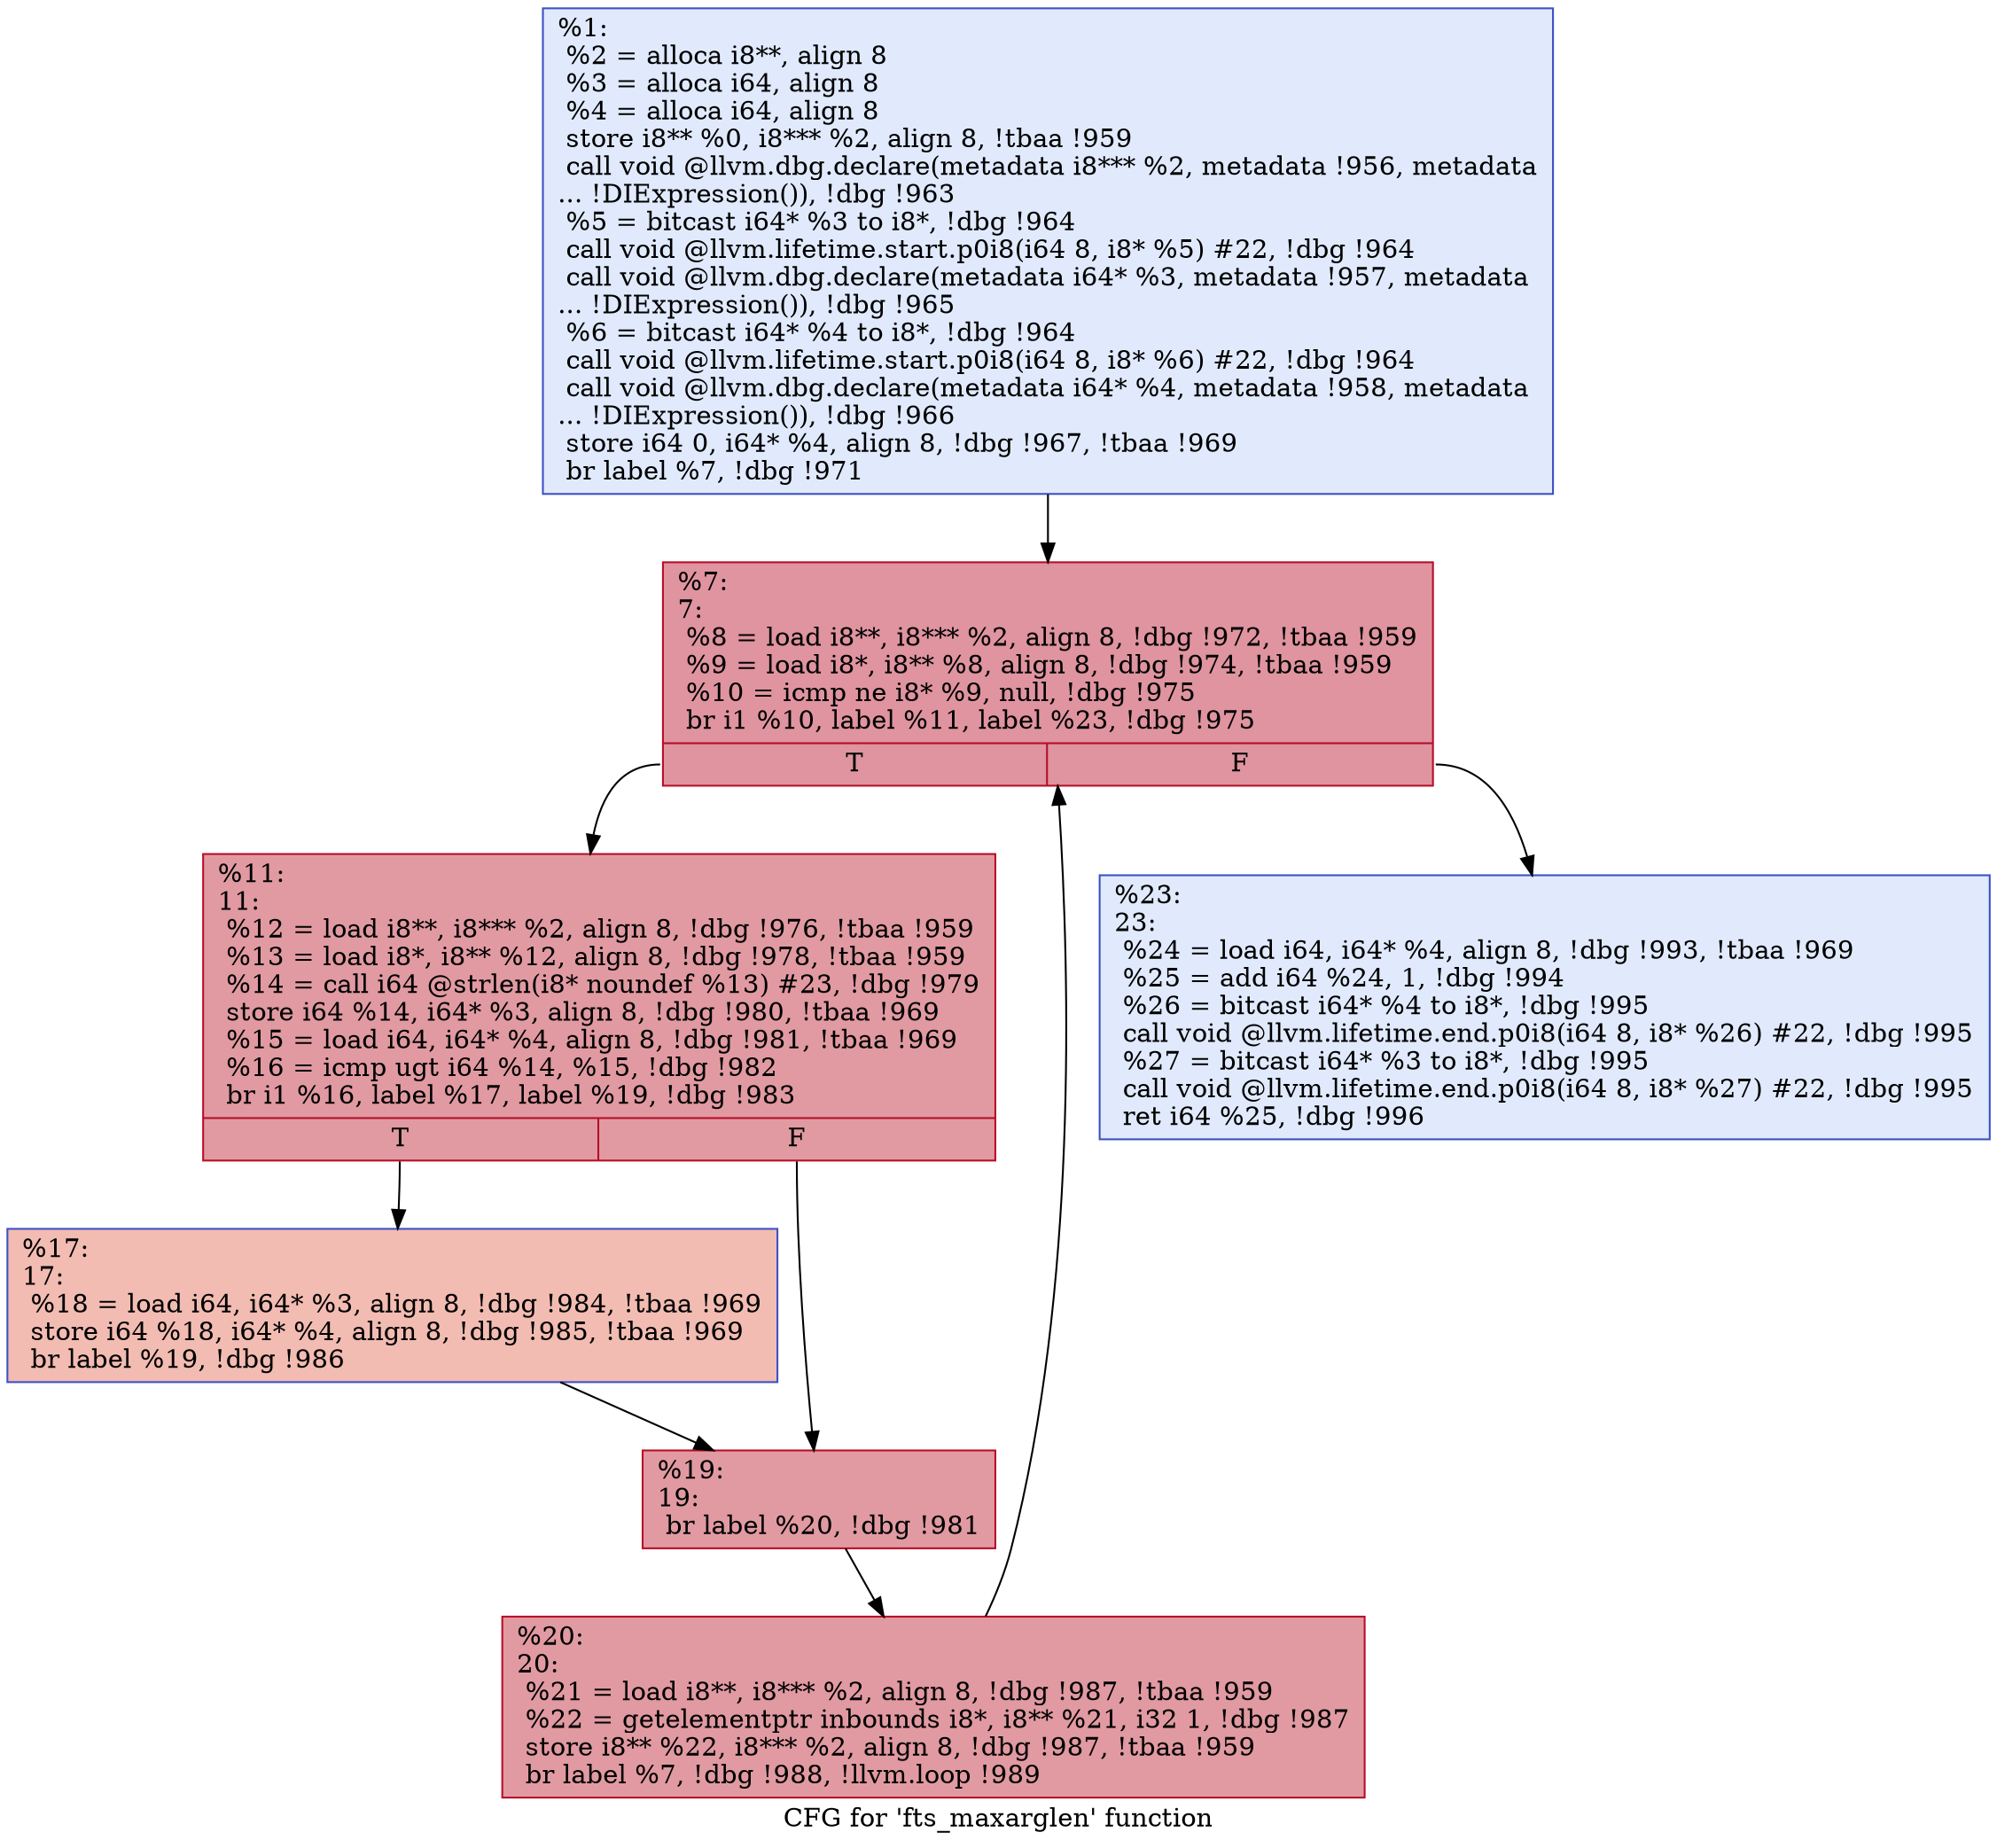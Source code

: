 digraph "CFG for 'fts_maxarglen' function" {
	label="CFG for 'fts_maxarglen' function";

	Node0x204c900 [shape=record,color="#3d50c3ff", style=filled, fillcolor="#b9d0f970",label="{%1:\l  %2 = alloca i8**, align 8\l  %3 = alloca i64, align 8\l  %4 = alloca i64, align 8\l  store i8** %0, i8*** %2, align 8, !tbaa !959\l  call void @llvm.dbg.declare(metadata i8*** %2, metadata !956, metadata\l... !DIExpression()), !dbg !963\l  %5 = bitcast i64* %3 to i8*, !dbg !964\l  call void @llvm.lifetime.start.p0i8(i64 8, i8* %5) #22, !dbg !964\l  call void @llvm.dbg.declare(metadata i64* %3, metadata !957, metadata\l... !DIExpression()), !dbg !965\l  %6 = bitcast i64* %4 to i8*, !dbg !964\l  call void @llvm.lifetime.start.p0i8(i64 8, i8* %6) #22, !dbg !964\l  call void @llvm.dbg.declare(metadata i64* %4, metadata !958, metadata\l... !DIExpression()), !dbg !966\l  store i64 0, i64* %4, align 8, !dbg !967, !tbaa !969\l  br label %7, !dbg !971\l}"];
	Node0x204c900 -> Node0x204c9d0;
	Node0x204c9d0 [shape=record,color="#b70d28ff", style=filled, fillcolor="#b70d2870",label="{%7:\l7:                                                \l  %8 = load i8**, i8*** %2, align 8, !dbg !972, !tbaa !959\l  %9 = load i8*, i8** %8, align 8, !dbg !974, !tbaa !959\l  %10 = icmp ne i8* %9, null, !dbg !975\l  br i1 %10, label %11, label %23, !dbg !975\l|{<s0>T|<s1>F}}"];
	Node0x204c9d0:s0 -> Node0x204ca20;
	Node0x204c9d0:s1 -> Node0x204cb60;
	Node0x204ca20 [shape=record,color="#b70d28ff", style=filled, fillcolor="#bb1b2c70",label="{%11:\l11:                                               \l  %12 = load i8**, i8*** %2, align 8, !dbg !976, !tbaa !959\l  %13 = load i8*, i8** %12, align 8, !dbg !978, !tbaa !959\l  %14 = call i64 @strlen(i8* noundef %13) #23, !dbg !979\l  store i64 %14, i64* %3, align 8, !dbg !980, !tbaa !969\l  %15 = load i64, i64* %4, align 8, !dbg !981, !tbaa !969\l  %16 = icmp ugt i64 %14, %15, !dbg !982\l  br i1 %16, label %17, label %19, !dbg !983\l|{<s0>T|<s1>F}}"];
	Node0x204ca20:s0 -> Node0x204ca70;
	Node0x204ca20:s1 -> Node0x204cac0;
	Node0x204ca70 [shape=record,color="#3d50c3ff", style=filled, fillcolor="#e1675170",label="{%17:\l17:                                               \l  %18 = load i64, i64* %3, align 8, !dbg !984, !tbaa !969\l  store i64 %18, i64* %4, align 8, !dbg !985, !tbaa !969\l  br label %19, !dbg !986\l}"];
	Node0x204ca70 -> Node0x204cac0;
	Node0x204cac0 [shape=record,color="#b70d28ff", style=filled, fillcolor="#bb1b2c70",label="{%19:\l19:                                               \l  br label %20, !dbg !981\l}"];
	Node0x204cac0 -> Node0x204cb10;
	Node0x204cb10 [shape=record,color="#b70d28ff", style=filled, fillcolor="#bb1b2c70",label="{%20:\l20:                                               \l  %21 = load i8**, i8*** %2, align 8, !dbg !987, !tbaa !959\l  %22 = getelementptr inbounds i8*, i8** %21, i32 1, !dbg !987\l  store i8** %22, i8*** %2, align 8, !dbg !987, !tbaa !959\l  br label %7, !dbg !988, !llvm.loop !989\l}"];
	Node0x204cb10 -> Node0x204c9d0;
	Node0x204cb60 [shape=record,color="#3d50c3ff", style=filled, fillcolor="#b9d0f970",label="{%23:\l23:                                               \l  %24 = load i64, i64* %4, align 8, !dbg !993, !tbaa !969\l  %25 = add i64 %24, 1, !dbg !994\l  %26 = bitcast i64* %4 to i8*, !dbg !995\l  call void @llvm.lifetime.end.p0i8(i64 8, i8* %26) #22, !dbg !995\l  %27 = bitcast i64* %3 to i8*, !dbg !995\l  call void @llvm.lifetime.end.p0i8(i64 8, i8* %27) #22, !dbg !995\l  ret i64 %25, !dbg !996\l}"];
}
